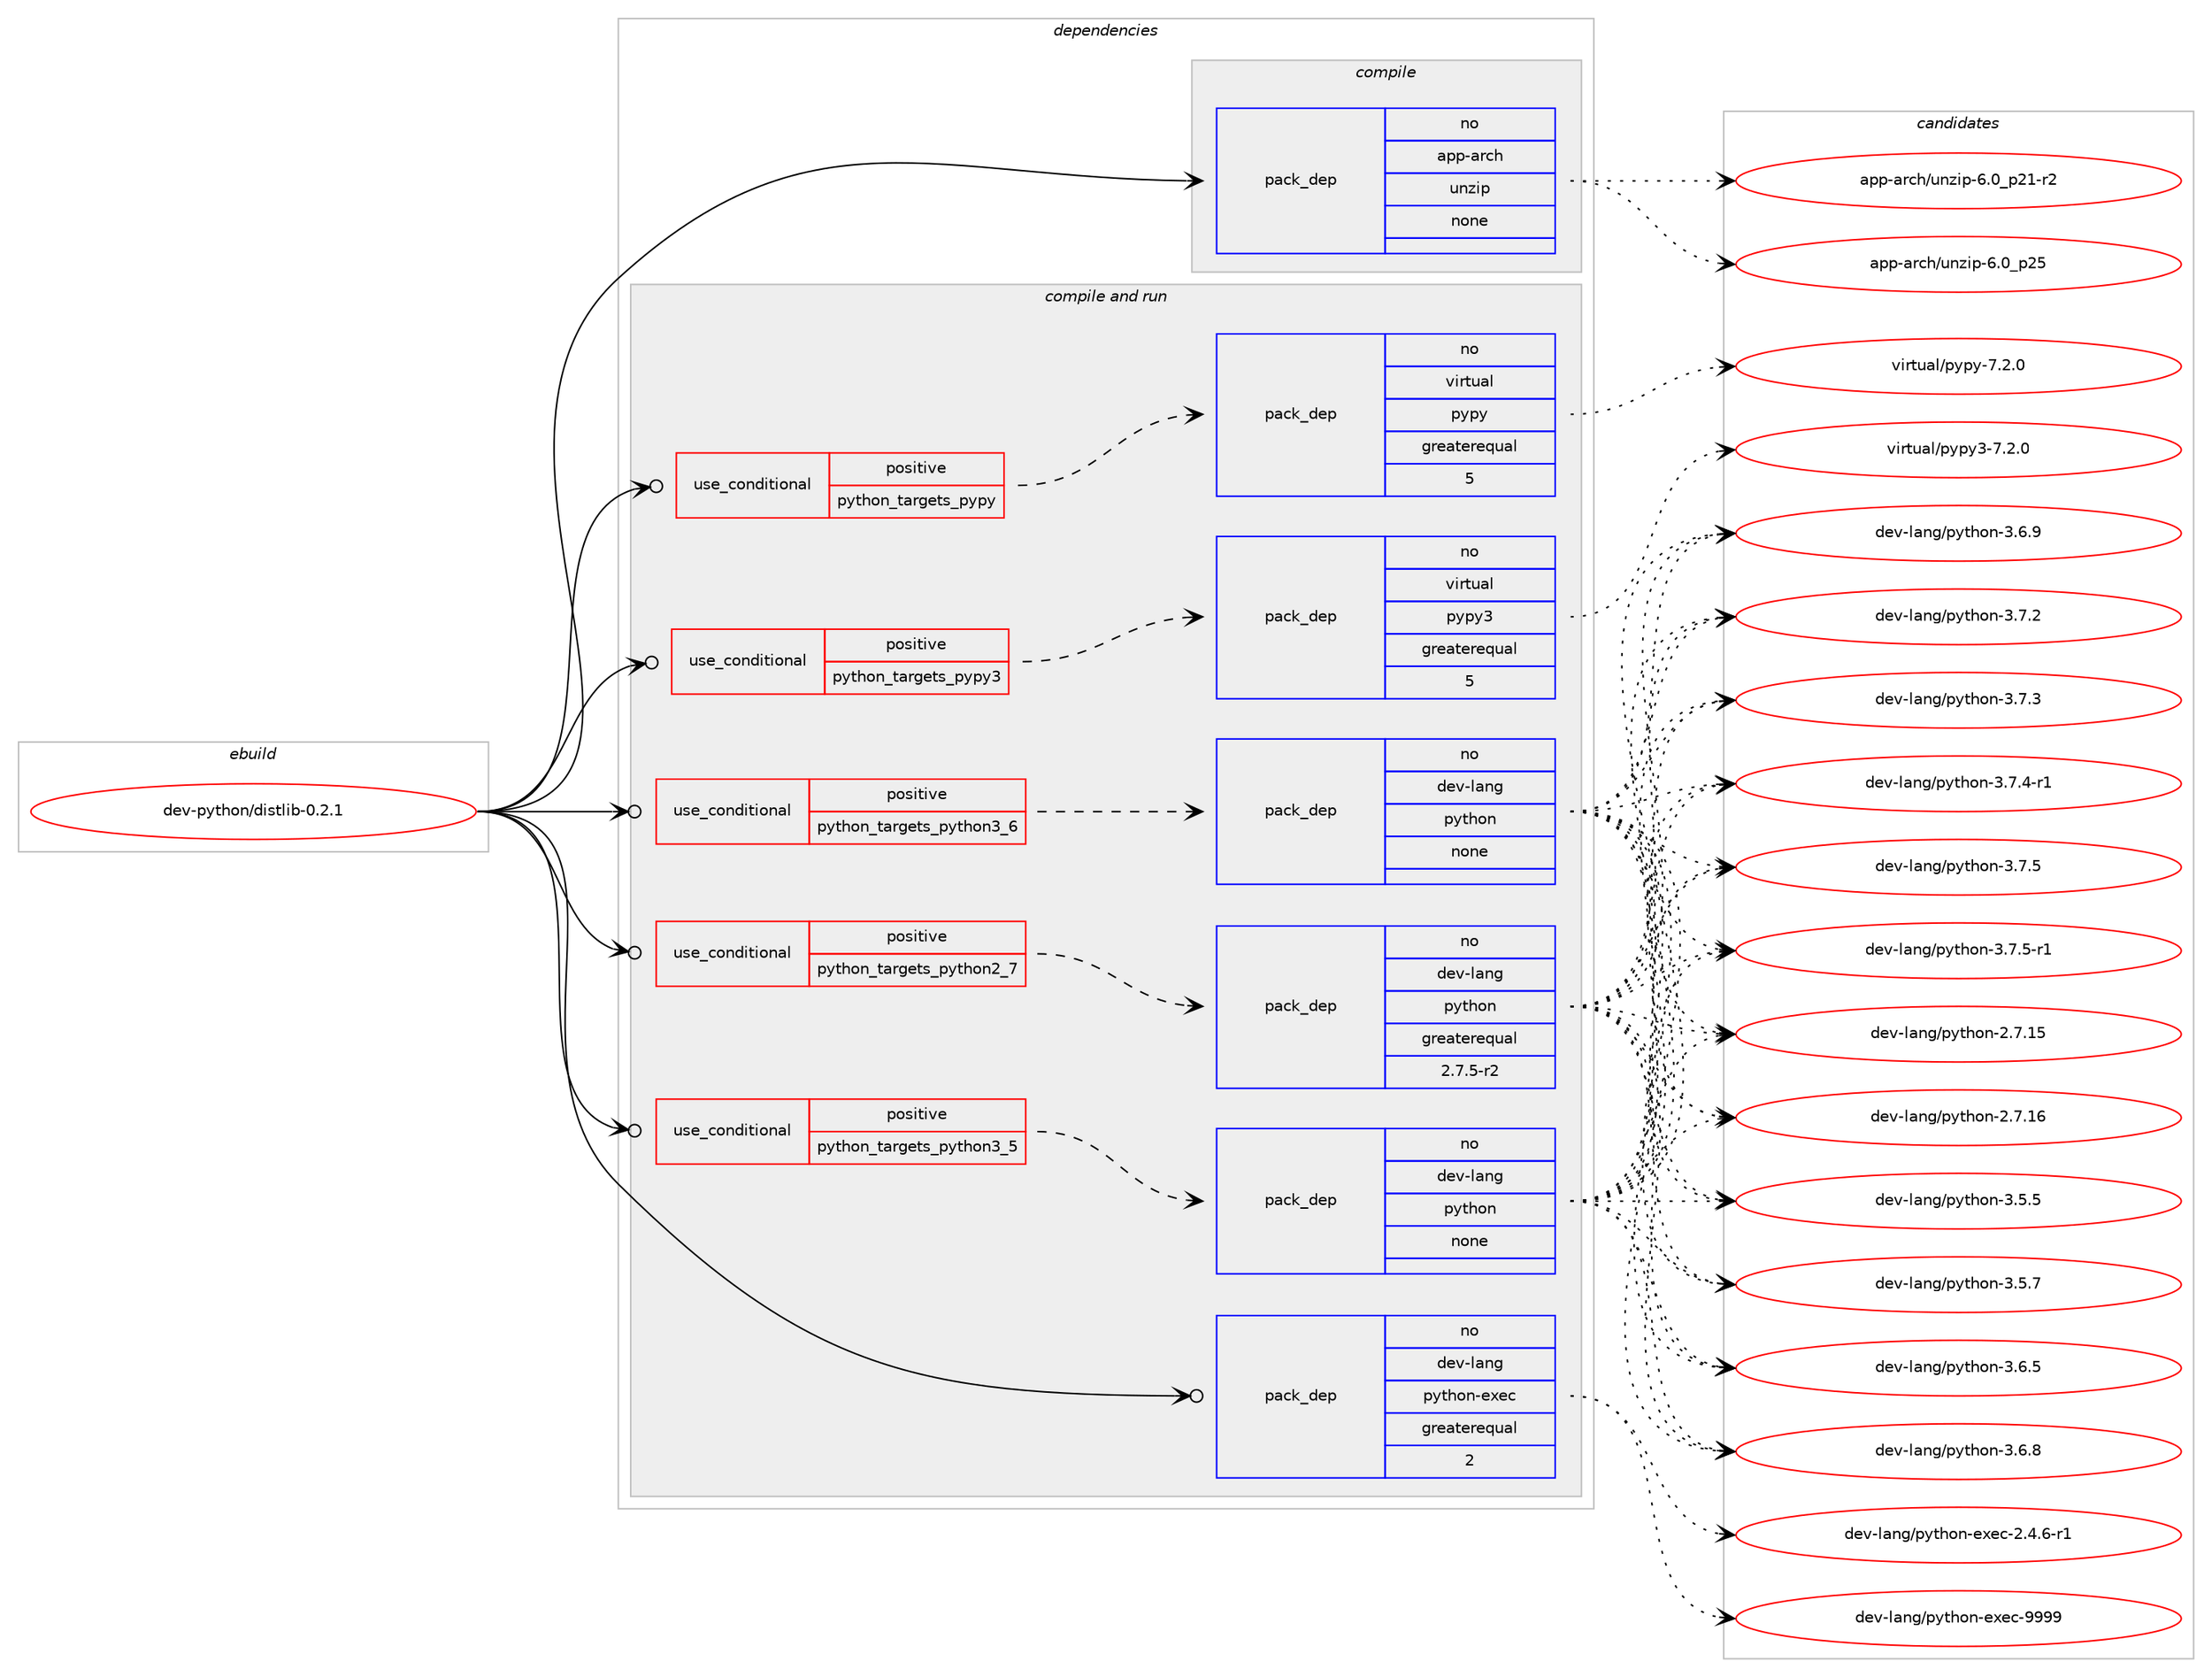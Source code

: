 digraph prolog {

# *************
# Graph options
# *************

newrank=true;
concentrate=true;
compound=true;
graph [rankdir=LR,fontname=Helvetica,fontsize=10,ranksep=1.5];#, ranksep=2.5, nodesep=0.2];
edge  [arrowhead=vee];
node  [fontname=Helvetica,fontsize=10];

# **********
# The ebuild
# **********

subgraph cluster_leftcol {
color=gray;
rank=same;
label=<<i>ebuild</i>>;
id [label="dev-python/distlib-0.2.1", color=red, width=4, href="../dev-python/distlib-0.2.1.svg"];
}

# ****************
# The dependencies
# ****************

subgraph cluster_midcol {
color=gray;
label=<<i>dependencies</i>>;
subgraph cluster_compile {
fillcolor="#eeeeee";
style=filled;
label=<<i>compile</i>>;
subgraph pack451290 {
dependency601503 [label=<<TABLE BORDER="0" CELLBORDER="1" CELLSPACING="0" CELLPADDING="4" WIDTH="220"><TR><TD ROWSPAN="6" CELLPADDING="30">pack_dep</TD></TR><TR><TD WIDTH="110">no</TD></TR><TR><TD>app-arch</TD></TR><TR><TD>unzip</TD></TR><TR><TD>none</TD></TR><TR><TD></TD></TR></TABLE>>, shape=none, color=blue];
}
id:e -> dependency601503:w [weight=20,style="solid",arrowhead="vee"];
}
subgraph cluster_compileandrun {
fillcolor="#eeeeee";
style=filled;
label=<<i>compile and run</i>>;
subgraph cond138419 {
dependency601504 [label=<<TABLE BORDER="0" CELLBORDER="1" CELLSPACING="0" CELLPADDING="4"><TR><TD ROWSPAN="3" CELLPADDING="10">use_conditional</TD></TR><TR><TD>positive</TD></TR><TR><TD>python_targets_pypy</TD></TR></TABLE>>, shape=none, color=red];
subgraph pack451291 {
dependency601505 [label=<<TABLE BORDER="0" CELLBORDER="1" CELLSPACING="0" CELLPADDING="4" WIDTH="220"><TR><TD ROWSPAN="6" CELLPADDING="30">pack_dep</TD></TR><TR><TD WIDTH="110">no</TD></TR><TR><TD>virtual</TD></TR><TR><TD>pypy</TD></TR><TR><TD>greaterequal</TD></TR><TR><TD>5</TD></TR></TABLE>>, shape=none, color=blue];
}
dependency601504:e -> dependency601505:w [weight=20,style="dashed",arrowhead="vee"];
}
id:e -> dependency601504:w [weight=20,style="solid",arrowhead="odotvee"];
subgraph cond138420 {
dependency601506 [label=<<TABLE BORDER="0" CELLBORDER="1" CELLSPACING="0" CELLPADDING="4"><TR><TD ROWSPAN="3" CELLPADDING="10">use_conditional</TD></TR><TR><TD>positive</TD></TR><TR><TD>python_targets_pypy3</TD></TR></TABLE>>, shape=none, color=red];
subgraph pack451292 {
dependency601507 [label=<<TABLE BORDER="0" CELLBORDER="1" CELLSPACING="0" CELLPADDING="4" WIDTH="220"><TR><TD ROWSPAN="6" CELLPADDING="30">pack_dep</TD></TR><TR><TD WIDTH="110">no</TD></TR><TR><TD>virtual</TD></TR><TR><TD>pypy3</TD></TR><TR><TD>greaterequal</TD></TR><TR><TD>5</TD></TR></TABLE>>, shape=none, color=blue];
}
dependency601506:e -> dependency601507:w [weight=20,style="dashed",arrowhead="vee"];
}
id:e -> dependency601506:w [weight=20,style="solid",arrowhead="odotvee"];
subgraph cond138421 {
dependency601508 [label=<<TABLE BORDER="0" CELLBORDER="1" CELLSPACING="0" CELLPADDING="4"><TR><TD ROWSPAN="3" CELLPADDING="10">use_conditional</TD></TR><TR><TD>positive</TD></TR><TR><TD>python_targets_python2_7</TD></TR></TABLE>>, shape=none, color=red];
subgraph pack451293 {
dependency601509 [label=<<TABLE BORDER="0" CELLBORDER="1" CELLSPACING="0" CELLPADDING="4" WIDTH="220"><TR><TD ROWSPAN="6" CELLPADDING="30">pack_dep</TD></TR><TR><TD WIDTH="110">no</TD></TR><TR><TD>dev-lang</TD></TR><TR><TD>python</TD></TR><TR><TD>greaterequal</TD></TR><TR><TD>2.7.5-r2</TD></TR></TABLE>>, shape=none, color=blue];
}
dependency601508:e -> dependency601509:w [weight=20,style="dashed",arrowhead="vee"];
}
id:e -> dependency601508:w [weight=20,style="solid",arrowhead="odotvee"];
subgraph cond138422 {
dependency601510 [label=<<TABLE BORDER="0" CELLBORDER="1" CELLSPACING="0" CELLPADDING="4"><TR><TD ROWSPAN="3" CELLPADDING="10">use_conditional</TD></TR><TR><TD>positive</TD></TR><TR><TD>python_targets_python3_5</TD></TR></TABLE>>, shape=none, color=red];
subgraph pack451294 {
dependency601511 [label=<<TABLE BORDER="0" CELLBORDER="1" CELLSPACING="0" CELLPADDING="4" WIDTH="220"><TR><TD ROWSPAN="6" CELLPADDING="30">pack_dep</TD></TR><TR><TD WIDTH="110">no</TD></TR><TR><TD>dev-lang</TD></TR><TR><TD>python</TD></TR><TR><TD>none</TD></TR><TR><TD></TD></TR></TABLE>>, shape=none, color=blue];
}
dependency601510:e -> dependency601511:w [weight=20,style="dashed",arrowhead="vee"];
}
id:e -> dependency601510:w [weight=20,style="solid",arrowhead="odotvee"];
subgraph cond138423 {
dependency601512 [label=<<TABLE BORDER="0" CELLBORDER="1" CELLSPACING="0" CELLPADDING="4"><TR><TD ROWSPAN="3" CELLPADDING="10">use_conditional</TD></TR><TR><TD>positive</TD></TR><TR><TD>python_targets_python3_6</TD></TR></TABLE>>, shape=none, color=red];
subgraph pack451295 {
dependency601513 [label=<<TABLE BORDER="0" CELLBORDER="1" CELLSPACING="0" CELLPADDING="4" WIDTH="220"><TR><TD ROWSPAN="6" CELLPADDING="30">pack_dep</TD></TR><TR><TD WIDTH="110">no</TD></TR><TR><TD>dev-lang</TD></TR><TR><TD>python</TD></TR><TR><TD>none</TD></TR><TR><TD></TD></TR></TABLE>>, shape=none, color=blue];
}
dependency601512:e -> dependency601513:w [weight=20,style="dashed",arrowhead="vee"];
}
id:e -> dependency601512:w [weight=20,style="solid",arrowhead="odotvee"];
subgraph pack451296 {
dependency601514 [label=<<TABLE BORDER="0" CELLBORDER="1" CELLSPACING="0" CELLPADDING="4" WIDTH="220"><TR><TD ROWSPAN="6" CELLPADDING="30">pack_dep</TD></TR><TR><TD WIDTH="110">no</TD></TR><TR><TD>dev-lang</TD></TR><TR><TD>python-exec</TD></TR><TR><TD>greaterequal</TD></TR><TR><TD>2</TD></TR></TABLE>>, shape=none, color=blue];
}
id:e -> dependency601514:w [weight=20,style="solid",arrowhead="odotvee"];
}
subgraph cluster_run {
fillcolor="#eeeeee";
style=filled;
label=<<i>run</i>>;
}
}

# **************
# The candidates
# **************

subgraph cluster_choices {
rank=same;
color=gray;
label=<<i>candidates</i>>;

subgraph choice451290 {
color=black;
nodesep=1;
choice9711211245971149910447117110122105112455446489511250494511450 [label="app-arch/unzip-6.0_p21-r2", color=red, width=4,href="../app-arch/unzip-6.0_p21-r2.svg"];
choice971121124597114991044711711012210511245544648951125053 [label="app-arch/unzip-6.0_p25", color=red, width=4,href="../app-arch/unzip-6.0_p25.svg"];
dependency601503:e -> choice9711211245971149910447117110122105112455446489511250494511450:w [style=dotted,weight="100"];
dependency601503:e -> choice971121124597114991044711711012210511245544648951125053:w [style=dotted,weight="100"];
}
subgraph choice451291 {
color=black;
nodesep=1;
choice1181051141161179710847112121112121455546504648 [label="virtual/pypy-7.2.0", color=red, width=4,href="../virtual/pypy-7.2.0.svg"];
dependency601505:e -> choice1181051141161179710847112121112121455546504648:w [style=dotted,weight="100"];
}
subgraph choice451292 {
color=black;
nodesep=1;
choice118105114116117971084711212111212151455546504648 [label="virtual/pypy3-7.2.0", color=red, width=4,href="../virtual/pypy3-7.2.0.svg"];
dependency601507:e -> choice118105114116117971084711212111212151455546504648:w [style=dotted,weight="100"];
}
subgraph choice451293 {
color=black;
nodesep=1;
choice10010111845108971101034711212111610411111045504655464953 [label="dev-lang/python-2.7.15", color=red, width=4,href="../dev-lang/python-2.7.15.svg"];
choice10010111845108971101034711212111610411111045504655464954 [label="dev-lang/python-2.7.16", color=red, width=4,href="../dev-lang/python-2.7.16.svg"];
choice100101118451089711010347112121116104111110455146534653 [label="dev-lang/python-3.5.5", color=red, width=4,href="../dev-lang/python-3.5.5.svg"];
choice100101118451089711010347112121116104111110455146534655 [label="dev-lang/python-3.5.7", color=red, width=4,href="../dev-lang/python-3.5.7.svg"];
choice100101118451089711010347112121116104111110455146544653 [label="dev-lang/python-3.6.5", color=red, width=4,href="../dev-lang/python-3.6.5.svg"];
choice100101118451089711010347112121116104111110455146544656 [label="dev-lang/python-3.6.8", color=red, width=4,href="../dev-lang/python-3.6.8.svg"];
choice100101118451089711010347112121116104111110455146544657 [label="dev-lang/python-3.6.9", color=red, width=4,href="../dev-lang/python-3.6.9.svg"];
choice100101118451089711010347112121116104111110455146554650 [label="dev-lang/python-3.7.2", color=red, width=4,href="../dev-lang/python-3.7.2.svg"];
choice100101118451089711010347112121116104111110455146554651 [label="dev-lang/python-3.7.3", color=red, width=4,href="../dev-lang/python-3.7.3.svg"];
choice1001011184510897110103471121211161041111104551465546524511449 [label="dev-lang/python-3.7.4-r1", color=red, width=4,href="../dev-lang/python-3.7.4-r1.svg"];
choice100101118451089711010347112121116104111110455146554653 [label="dev-lang/python-3.7.5", color=red, width=4,href="../dev-lang/python-3.7.5.svg"];
choice1001011184510897110103471121211161041111104551465546534511449 [label="dev-lang/python-3.7.5-r1", color=red, width=4,href="../dev-lang/python-3.7.5-r1.svg"];
dependency601509:e -> choice10010111845108971101034711212111610411111045504655464953:w [style=dotted,weight="100"];
dependency601509:e -> choice10010111845108971101034711212111610411111045504655464954:w [style=dotted,weight="100"];
dependency601509:e -> choice100101118451089711010347112121116104111110455146534653:w [style=dotted,weight="100"];
dependency601509:e -> choice100101118451089711010347112121116104111110455146534655:w [style=dotted,weight="100"];
dependency601509:e -> choice100101118451089711010347112121116104111110455146544653:w [style=dotted,weight="100"];
dependency601509:e -> choice100101118451089711010347112121116104111110455146544656:w [style=dotted,weight="100"];
dependency601509:e -> choice100101118451089711010347112121116104111110455146544657:w [style=dotted,weight="100"];
dependency601509:e -> choice100101118451089711010347112121116104111110455146554650:w [style=dotted,weight="100"];
dependency601509:e -> choice100101118451089711010347112121116104111110455146554651:w [style=dotted,weight="100"];
dependency601509:e -> choice1001011184510897110103471121211161041111104551465546524511449:w [style=dotted,weight="100"];
dependency601509:e -> choice100101118451089711010347112121116104111110455146554653:w [style=dotted,weight="100"];
dependency601509:e -> choice1001011184510897110103471121211161041111104551465546534511449:w [style=dotted,weight="100"];
}
subgraph choice451294 {
color=black;
nodesep=1;
choice10010111845108971101034711212111610411111045504655464953 [label="dev-lang/python-2.7.15", color=red, width=4,href="../dev-lang/python-2.7.15.svg"];
choice10010111845108971101034711212111610411111045504655464954 [label="dev-lang/python-2.7.16", color=red, width=4,href="../dev-lang/python-2.7.16.svg"];
choice100101118451089711010347112121116104111110455146534653 [label="dev-lang/python-3.5.5", color=red, width=4,href="../dev-lang/python-3.5.5.svg"];
choice100101118451089711010347112121116104111110455146534655 [label="dev-lang/python-3.5.7", color=red, width=4,href="../dev-lang/python-3.5.7.svg"];
choice100101118451089711010347112121116104111110455146544653 [label="dev-lang/python-3.6.5", color=red, width=4,href="../dev-lang/python-3.6.5.svg"];
choice100101118451089711010347112121116104111110455146544656 [label="dev-lang/python-3.6.8", color=red, width=4,href="../dev-lang/python-3.6.8.svg"];
choice100101118451089711010347112121116104111110455146544657 [label="dev-lang/python-3.6.9", color=red, width=4,href="../dev-lang/python-3.6.9.svg"];
choice100101118451089711010347112121116104111110455146554650 [label="dev-lang/python-3.7.2", color=red, width=4,href="../dev-lang/python-3.7.2.svg"];
choice100101118451089711010347112121116104111110455146554651 [label="dev-lang/python-3.7.3", color=red, width=4,href="../dev-lang/python-3.7.3.svg"];
choice1001011184510897110103471121211161041111104551465546524511449 [label="dev-lang/python-3.7.4-r1", color=red, width=4,href="../dev-lang/python-3.7.4-r1.svg"];
choice100101118451089711010347112121116104111110455146554653 [label="dev-lang/python-3.7.5", color=red, width=4,href="../dev-lang/python-3.7.5.svg"];
choice1001011184510897110103471121211161041111104551465546534511449 [label="dev-lang/python-3.7.5-r1", color=red, width=4,href="../dev-lang/python-3.7.5-r1.svg"];
dependency601511:e -> choice10010111845108971101034711212111610411111045504655464953:w [style=dotted,weight="100"];
dependency601511:e -> choice10010111845108971101034711212111610411111045504655464954:w [style=dotted,weight="100"];
dependency601511:e -> choice100101118451089711010347112121116104111110455146534653:w [style=dotted,weight="100"];
dependency601511:e -> choice100101118451089711010347112121116104111110455146534655:w [style=dotted,weight="100"];
dependency601511:e -> choice100101118451089711010347112121116104111110455146544653:w [style=dotted,weight="100"];
dependency601511:e -> choice100101118451089711010347112121116104111110455146544656:w [style=dotted,weight="100"];
dependency601511:e -> choice100101118451089711010347112121116104111110455146544657:w [style=dotted,weight="100"];
dependency601511:e -> choice100101118451089711010347112121116104111110455146554650:w [style=dotted,weight="100"];
dependency601511:e -> choice100101118451089711010347112121116104111110455146554651:w [style=dotted,weight="100"];
dependency601511:e -> choice1001011184510897110103471121211161041111104551465546524511449:w [style=dotted,weight="100"];
dependency601511:e -> choice100101118451089711010347112121116104111110455146554653:w [style=dotted,weight="100"];
dependency601511:e -> choice1001011184510897110103471121211161041111104551465546534511449:w [style=dotted,weight="100"];
}
subgraph choice451295 {
color=black;
nodesep=1;
choice10010111845108971101034711212111610411111045504655464953 [label="dev-lang/python-2.7.15", color=red, width=4,href="../dev-lang/python-2.7.15.svg"];
choice10010111845108971101034711212111610411111045504655464954 [label="dev-lang/python-2.7.16", color=red, width=4,href="../dev-lang/python-2.7.16.svg"];
choice100101118451089711010347112121116104111110455146534653 [label="dev-lang/python-3.5.5", color=red, width=4,href="../dev-lang/python-3.5.5.svg"];
choice100101118451089711010347112121116104111110455146534655 [label="dev-lang/python-3.5.7", color=red, width=4,href="../dev-lang/python-3.5.7.svg"];
choice100101118451089711010347112121116104111110455146544653 [label="dev-lang/python-3.6.5", color=red, width=4,href="../dev-lang/python-3.6.5.svg"];
choice100101118451089711010347112121116104111110455146544656 [label="dev-lang/python-3.6.8", color=red, width=4,href="../dev-lang/python-3.6.8.svg"];
choice100101118451089711010347112121116104111110455146544657 [label="dev-lang/python-3.6.9", color=red, width=4,href="../dev-lang/python-3.6.9.svg"];
choice100101118451089711010347112121116104111110455146554650 [label="dev-lang/python-3.7.2", color=red, width=4,href="../dev-lang/python-3.7.2.svg"];
choice100101118451089711010347112121116104111110455146554651 [label="dev-lang/python-3.7.3", color=red, width=4,href="../dev-lang/python-3.7.3.svg"];
choice1001011184510897110103471121211161041111104551465546524511449 [label="dev-lang/python-3.7.4-r1", color=red, width=4,href="../dev-lang/python-3.7.4-r1.svg"];
choice100101118451089711010347112121116104111110455146554653 [label="dev-lang/python-3.7.5", color=red, width=4,href="../dev-lang/python-3.7.5.svg"];
choice1001011184510897110103471121211161041111104551465546534511449 [label="dev-lang/python-3.7.5-r1", color=red, width=4,href="../dev-lang/python-3.7.5-r1.svg"];
dependency601513:e -> choice10010111845108971101034711212111610411111045504655464953:w [style=dotted,weight="100"];
dependency601513:e -> choice10010111845108971101034711212111610411111045504655464954:w [style=dotted,weight="100"];
dependency601513:e -> choice100101118451089711010347112121116104111110455146534653:w [style=dotted,weight="100"];
dependency601513:e -> choice100101118451089711010347112121116104111110455146534655:w [style=dotted,weight="100"];
dependency601513:e -> choice100101118451089711010347112121116104111110455146544653:w [style=dotted,weight="100"];
dependency601513:e -> choice100101118451089711010347112121116104111110455146544656:w [style=dotted,weight="100"];
dependency601513:e -> choice100101118451089711010347112121116104111110455146544657:w [style=dotted,weight="100"];
dependency601513:e -> choice100101118451089711010347112121116104111110455146554650:w [style=dotted,weight="100"];
dependency601513:e -> choice100101118451089711010347112121116104111110455146554651:w [style=dotted,weight="100"];
dependency601513:e -> choice1001011184510897110103471121211161041111104551465546524511449:w [style=dotted,weight="100"];
dependency601513:e -> choice100101118451089711010347112121116104111110455146554653:w [style=dotted,weight="100"];
dependency601513:e -> choice1001011184510897110103471121211161041111104551465546534511449:w [style=dotted,weight="100"];
}
subgraph choice451296 {
color=black;
nodesep=1;
choice10010111845108971101034711212111610411111045101120101994550465246544511449 [label="dev-lang/python-exec-2.4.6-r1", color=red, width=4,href="../dev-lang/python-exec-2.4.6-r1.svg"];
choice10010111845108971101034711212111610411111045101120101994557575757 [label="dev-lang/python-exec-9999", color=red, width=4,href="../dev-lang/python-exec-9999.svg"];
dependency601514:e -> choice10010111845108971101034711212111610411111045101120101994550465246544511449:w [style=dotted,weight="100"];
dependency601514:e -> choice10010111845108971101034711212111610411111045101120101994557575757:w [style=dotted,weight="100"];
}
}

}

